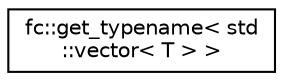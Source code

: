digraph "Graphical Class Hierarchy"
{
  edge [fontname="Helvetica",fontsize="10",labelfontname="Helvetica",labelfontsize="10"];
  node [fontname="Helvetica",fontsize="10",shape=record];
  rankdir="LR";
  Node0 [label="fc::get_typename\< std\l::vector\< T \> \>",height=0.2,width=0.4,color="black", fillcolor="white", style="filled",URL="$structfc_1_1get__typename_3_01std_1_1vector_3_01_t_01_4_01_4.html"];
}
